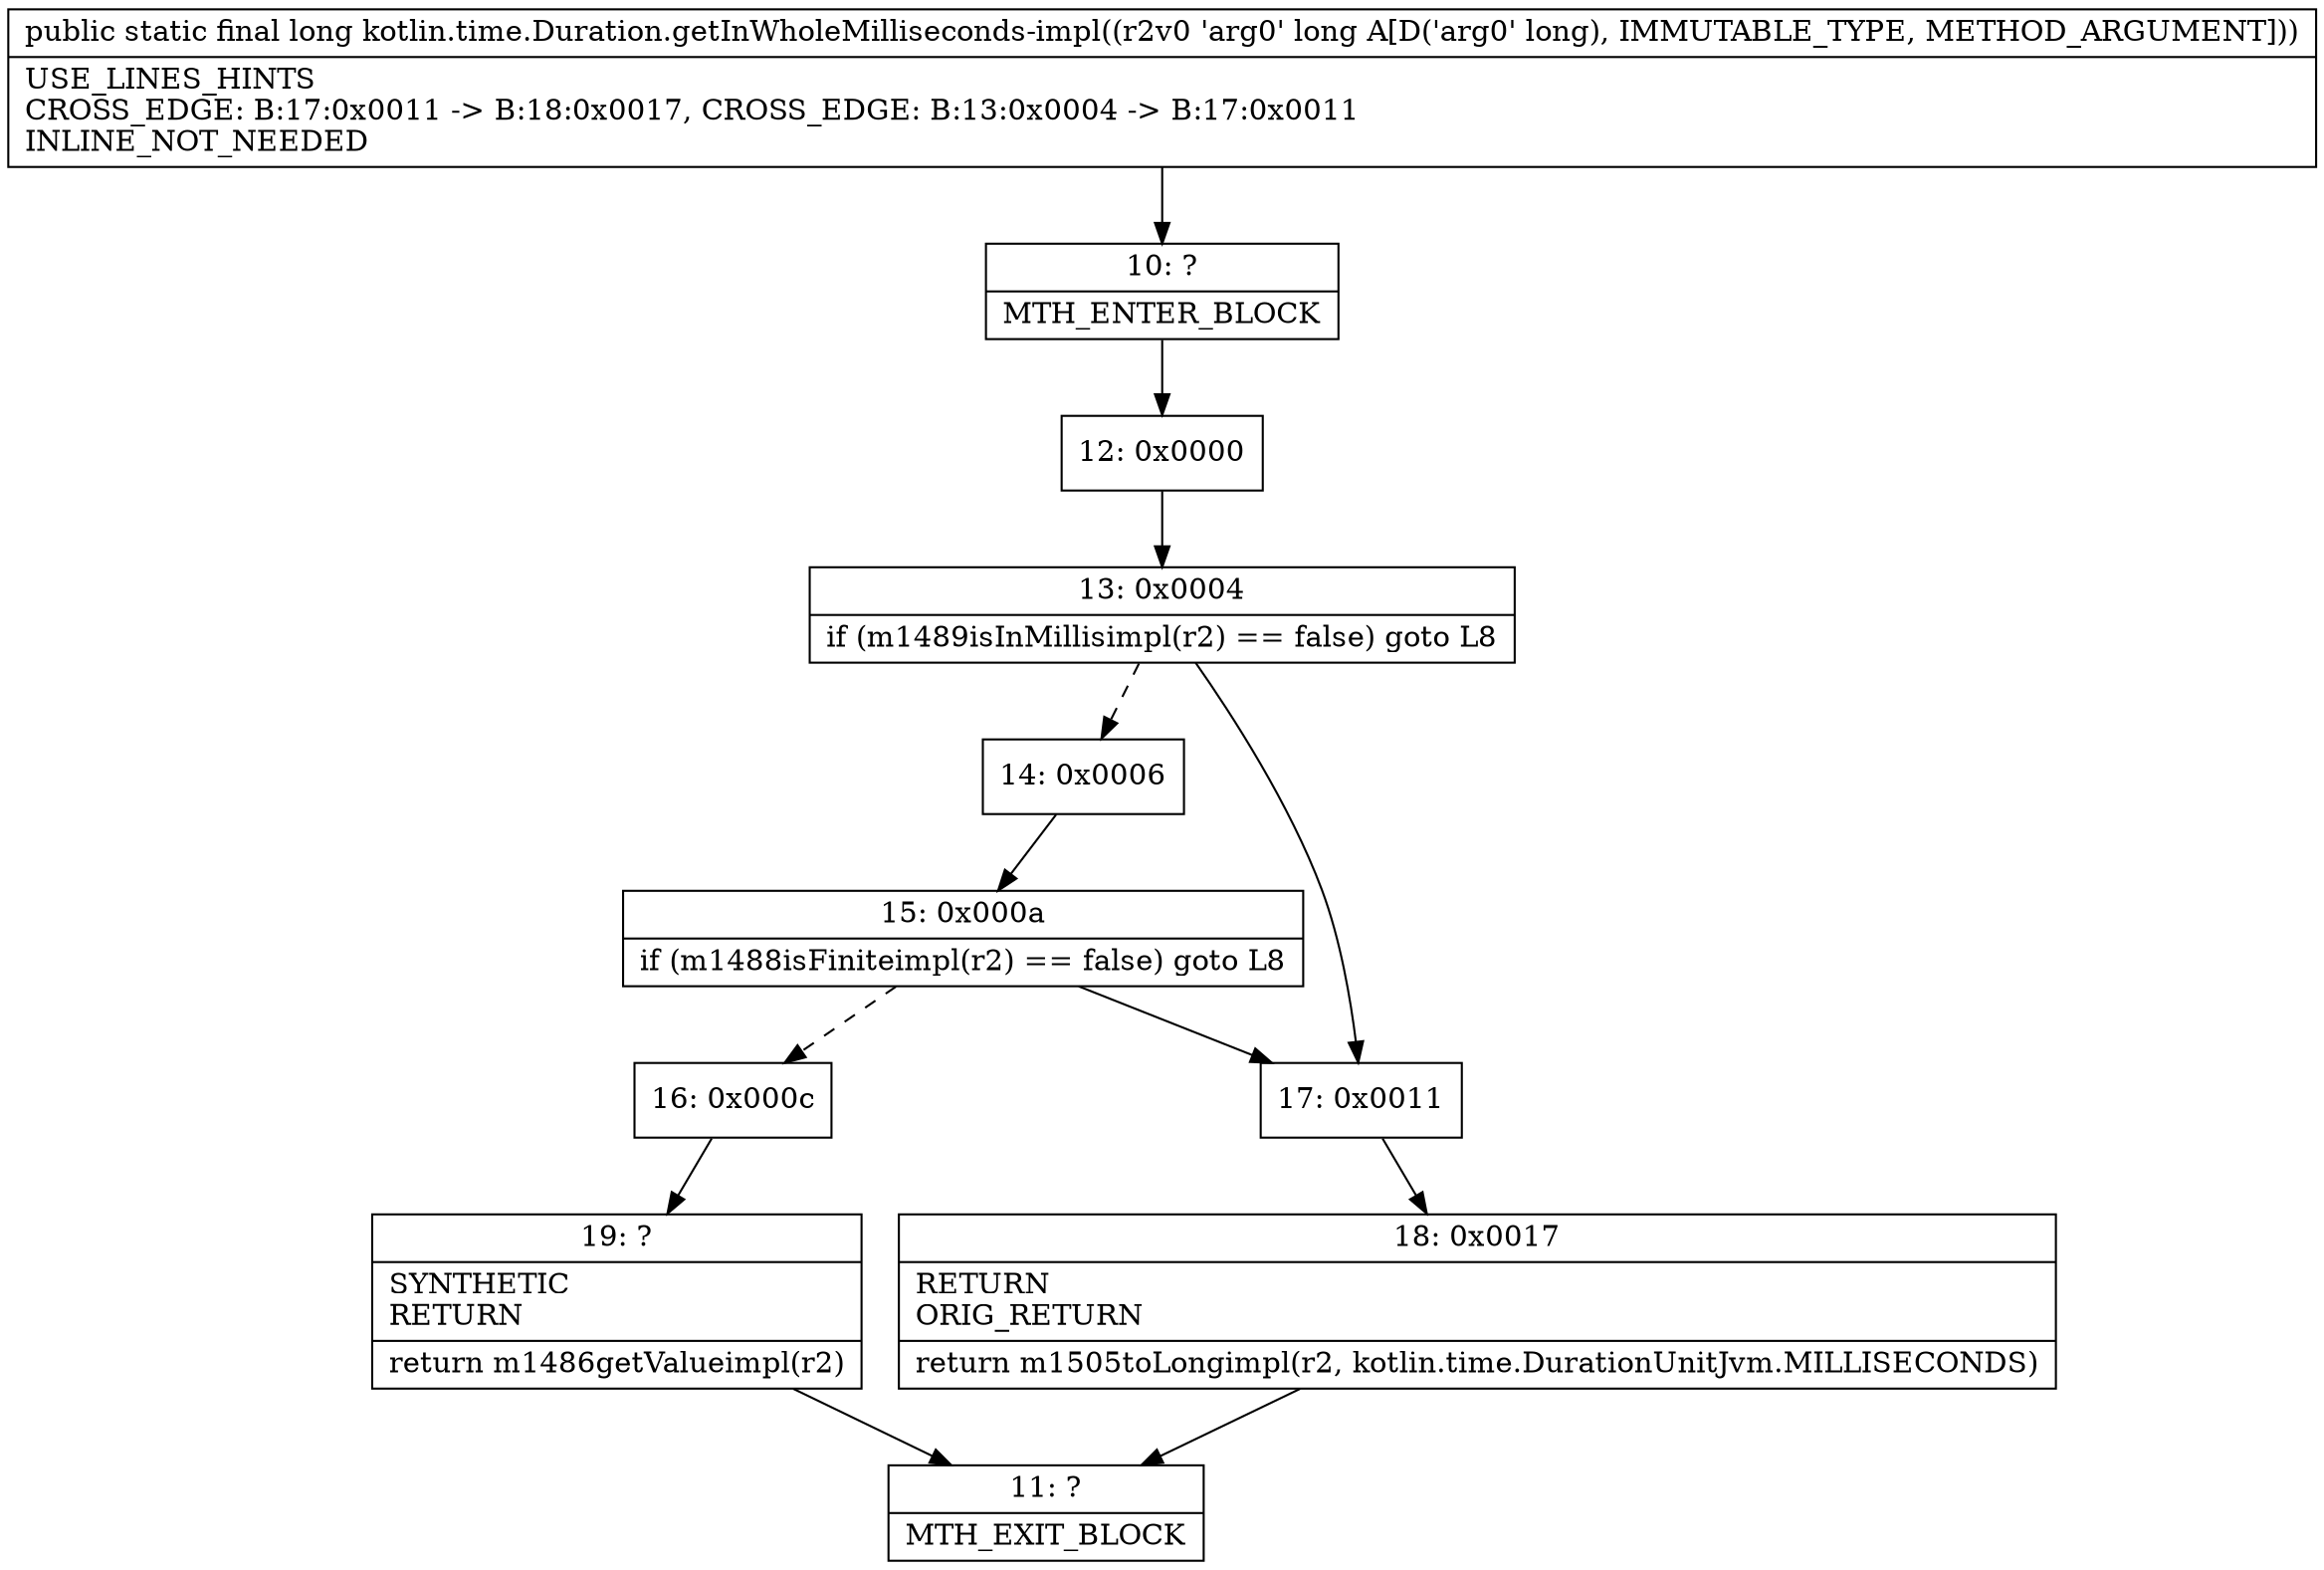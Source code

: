 digraph "CFG forkotlin.time.Duration.getInWholeMilliseconds\-impl(J)J" {
Node_10 [shape=record,label="{10\:\ ?|MTH_ENTER_BLOCK\l}"];
Node_12 [shape=record,label="{12\:\ 0x0000}"];
Node_13 [shape=record,label="{13\:\ 0x0004|if (m1489isInMillisimpl(r2) == false) goto L8\l}"];
Node_14 [shape=record,label="{14\:\ 0x0006}"];
Node_15 [shape=record,label="{15\:\ 0x000a|if (m1488isFiniteimpl(r2) == false) goto L8\l}"];
Node_16 [shape=record,label="{16\:\ 0x000c}"];
Node_19 [shape=record,label="{19\:\ ?|SYNTHETIC\lRETURN\l|return m1486getValueimpl(r2)\l}"];
Node_11 [shape=record,label="{11\:\ ?|MTH_EXIT_BLOCK\l}"];
Node_17 [shape=record,label="{17\:\ 0x0011}"];
Node_18 [shape=record,label="{18\:\ 0x0017|RETURN\lORIG_RETURN\l|return m1505toLongimpl(r2, kotlin.time.DurationUnitJvm.MILLISECONDS)\l}"];
MethodNode[shape=record,label="{public static final long kotlin.time.Duration.getInWholeMilliseconds\-impl((r2v0 'arg0' long A[D('arg0' long), IMMUTABLE_TYPE, METHOD_ARGUMENT]))  | USE_LINES_HINTS\lCROSS_EDGE: B:17:0x0011 \-\> B:18:0x0017, CROSS_EDGE: B:13:0x0004 \-\> B:17:0x0011\lINLINE_NOT_NEEDED\l}"];
MethodNode -> Node_10;Node_10 -> Node_12;
Node_12 -> Node_13;
Node_13 -> Node_14[style=dashed];
Node_13 -> Node_17;
Node_14 -> Node_15;
Node_15 -> Node_16[style=dashed];
Node_15 -> Node_17;
Node_16 -> Node_19;
Node_19 -> Node_11;
Node_17 -> Node_18;
Node_18 -> Node_11;
}

